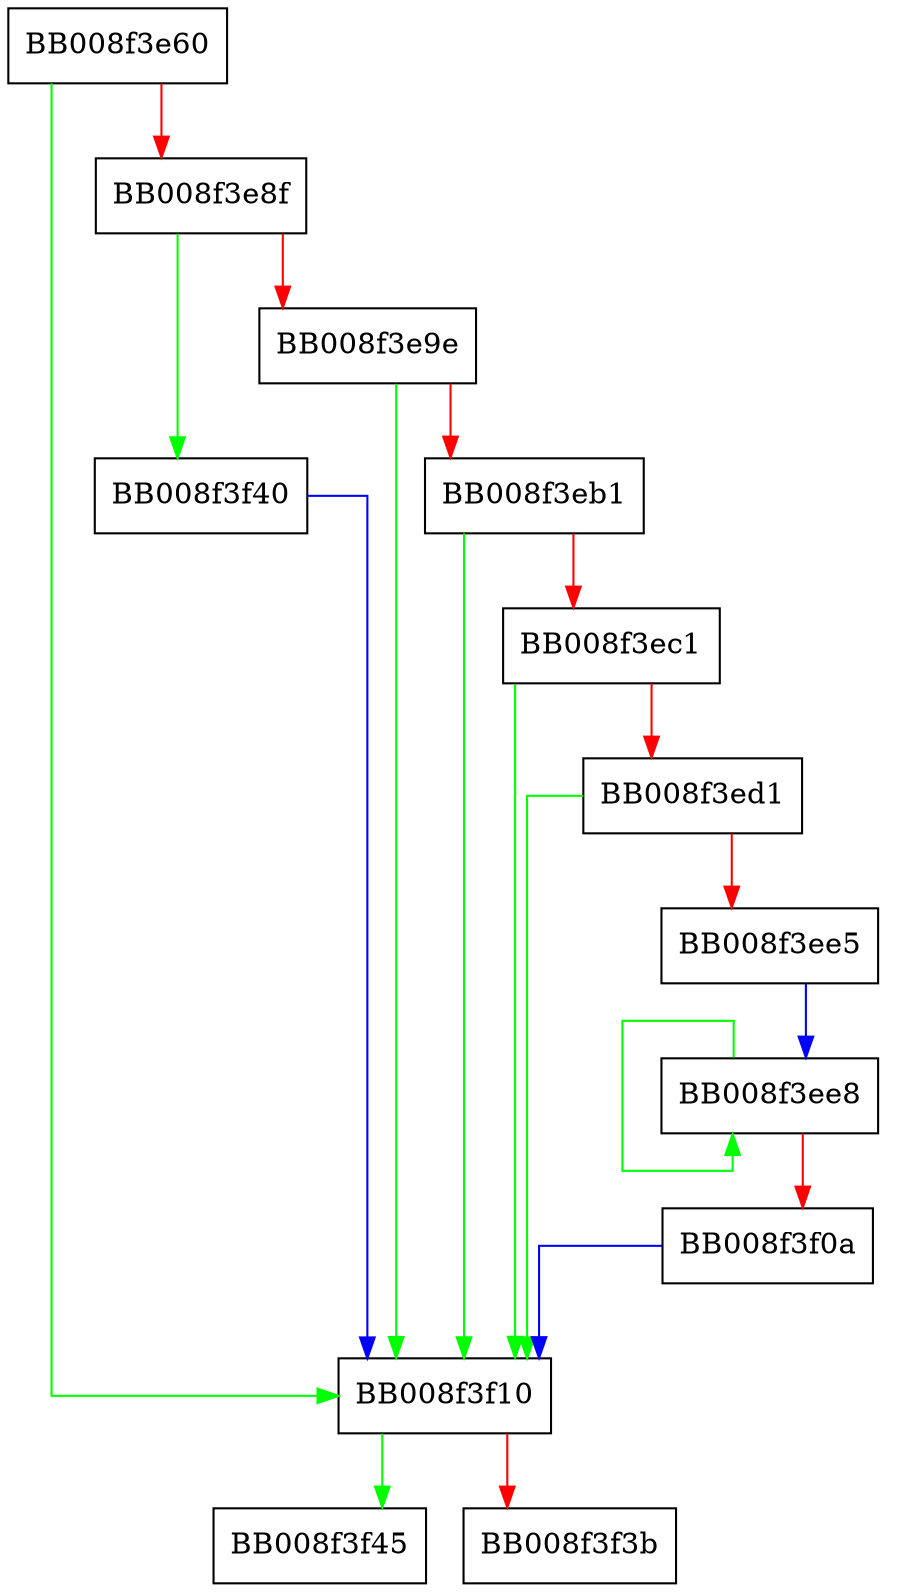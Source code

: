 digraph _dl_vsym {
  node [shape="box"];
  graph [splines=ortho];
  BB008f3e60 -> BB008f3f10 [color="green"];
  BB008f3e60 -> BB008f3e8f [color="red"];
  BB008f3e8f -> BB008f3f40 [color="green"];
  BB008f3e8f -> BB008f3e9e [color="red"];
  BB008f3e9e -> BB008f3f10 [color="green"];
  BB008f3e9e -> BB008f3eb1 [color="red"];
  BB008f3eb1 -> BB008f3f10 [color="green"];
  BB008f3eb1 -> BB008f3ec1 [color="red"];
  BB008f3ec1 -> BB008f3f10 [color="green"];
  BB008f3ec1 -> BB008f3ed1 [color="red"];
  BB008f3ed1 -> BB008f3f10 [color="green"];
  BB008f3ed1 -> BB008f3ee5 [color="red"];
  BB008f3ee5 -> BB008f3ee8 [color="blue"];
  BB008f3ee8 -> BB008f3ee8 [color="green"];
  BB008f3ee8 -> BB008f3f0a [color="red"];
  BB008f3f0a -> BB008f3f10 [color="blue"];
  BB008f3f10 -> BB008f3f45 [color="green"];
  BB008f3f10 -> BB008f3f3b [color="red"];
  BB008f3f40 -> BB008f3f10 [color="blue"];
}